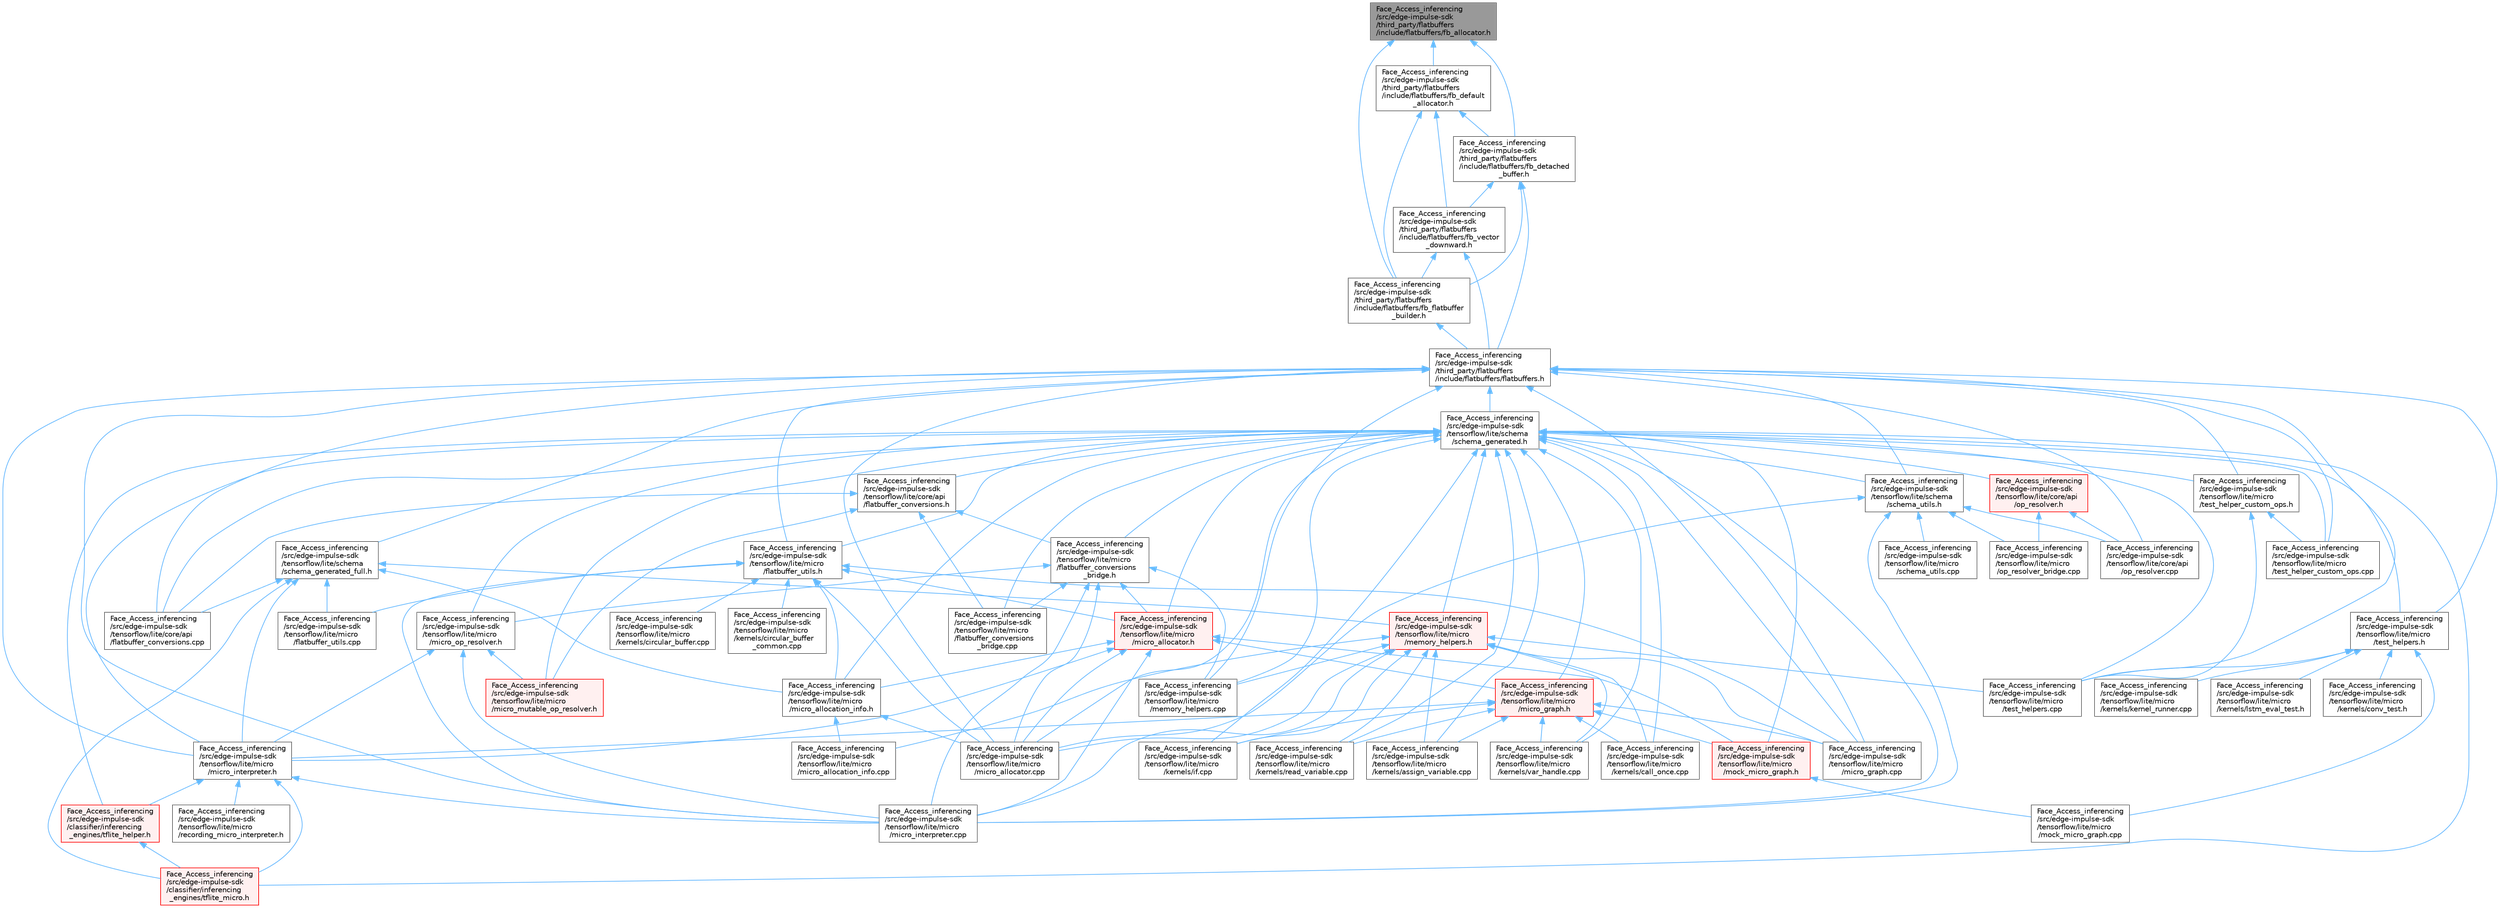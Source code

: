 digraph "Face_Access_inferencing/src/edge-impulse-sdk/third_party/flatbuffers/include/flatbuffers/fb_allocator.h"
{
 // LATEX_PDF_SIZE
  bgcolor="transparent";
  edge [fontname=Helvetica,fontsize=10,labelfontname=Helvetica,labelfontsize=10];
  node [fontname=Helvetica,fontsize=10,shape=box,height=0.2,width=0.4];
  Node1 [id="Node000001",label="Face_Access_inferencing\l/src/edge-impulse-sdk\l/third_party/flatbuffers\l/include/flatbuffers/fb_allocator.h",height=0.2,width=0.4,color="gray40", fillcolor="grey60", style="filled", fontcolor="black",tooltip=" "];
  Node1 -> Node2 [id="edge132_Node000001_Node000002",dir="back",color="steelblue1",style="solid",tooltip=" "];
  Node2 [id="Node000002",label="Face_Access_inferencing\l/src/edge-impulse-sdk\l/third_party/flatbuffers\l/include/flatbuffers/fb_default\l_allocator.h",height=0.2,width=0.4,color="grey40", fillcolor="white", style="filled",URL="$fb__default__allocator_8h.html",tooltip=" "];
  Node2 -> Node3 [id="edge133_Node000002_Node000003",dir="back",color="steelblue1",style="solid",tooltip=" "];
  Node3 [id="Node000003",label="Face_Access_inferencing\l/src/edge-impulse-sdk\l/third_party/flatbuffers\l/include/flatbuffers/fb_detached\l_buffer.h",height=0.2,width=0.4,color="grey40", fillcolor="white", style="filled",URL="$fb__detached__buffer_8h.html",tooltip=" "];
  Node3 -> Node4 [id="edge134_Node000003_Node000004",dir="back",color="steelblue1",style="solid",tooltip=" "];
  Node4 [id="Node000004",label="Face_Access_inferencing\l/src/edge-impulse-sdk\l/third_party/flatbuffers\l/include/flatbuffers/fb_flatbuffer\l_builder.h",height=0.2,width=0.4,color="grey40", fillcolor="white", style="filled",URL="$fb__flatbuffer__builder_8h.html",tooltip=" "];
  Node4 -> Node5 [id="edge135_Node000004_Node000005",dir="back",color="steelblue1",style="solid",tooltip=" "];
  Node5 [id="Node000005",label="Face_Access_inferencing\l/src/edge-impulse-sdk\l/third_party/flatbuffers\l/include/flatbuffers/flatbuffers.h",height=0.2,width=0.4,color="grey40", fillcolor="white", style="filled",URL="$_face___access__inferencing_2src_2edge-impulse-sdk_2third__party_2flatbuffers_2include_2flatbuffers_2flatbuffers_8h.html",tooltip=" "];
  Node5 -> Node6 [id="edge136_Node000005_Node000006",dir="back",color="steelblue1",style="solid",tooltip=" "];
  Node6 [id="Node000006",label="Face_Access_inferencing\l/src/edge-impulse-sdk\l/tensorflow/lite/core/api\l/flatbuffer_conversions.cpp",height=0.2,width=0.4,color="grey40", fillcolor="white", style="filled",URL="$_face___access__inferencing_2src_2edge-impulse-sdk_2tensorflow_2lite_2core_2api_2flatbuffer__conversions_8cpp.html",tooltip=" "];
  Node5 -> Node7 [id="edge137_Node000005_Node000007",dir="back",color="steelblue1",style="solid",tooltip=" "];
  Node7 [id="Node000007",label="Face_Access_inferencing\l/src/edge-impulse-sdk\l/tensorflow/lite/core/api\l/op_resolver.cpp",height=0.2,width=0.4,color="grey40", fillcolor="white", style="filled",URL="$_face___access__inferencing_2src_2edge-impulse-sdk_2tensorflow_2lite_2core_2api_2op__resolver_8cpp.html",tooltip=" "];
  Node5 -> Node8 [id="edge138_Node000005_Node000008",dir="back",color="steelblue1",style="solid",tooltip=" "];
  Node8 [id="Node000008",label="Face_Access_inferencing\l/src/edge-impulse-sdk\l/tensorflow/lite/micro\l/flatbuffer_utils.h",height=0.2,width=0.4,color="grey40", fillcolor="white", style="filled",URL="$_face___access__inferencing_2src_2edge-impulse-sdk_2tensorflow_2lite_2micro_2flatbuffer__utils_8h.html",tooltip=" "];
  Node8 -> Node9 [id="edge139_Node000008_Node000009",dir="back",color="steelblue1",style="solid",tooltip=" "];
  Node9 [id="Node000009",label="Face_Access_inferencing\l/src/edge-impulse-sdk\l/tensorflow/lite/micro\l/flatbuffer_utils.cpp",height=0.2,width=0.4,color="grey40", fillcolor="white", style="filled",URL="$_face___access__inferencing_2src_2edge-impulse-sdk_2tensorflow_2lite_2micro_2flatbuffer__utils_8cpp.html",tooltip=" "];
  Node8 -> Node10 [id="edge140_Node000008_Node000010",dir="back",color="steelblue1",style="solid",tooltip=" "];
  Node10 [id="Node000010",label="Face_Access_inferencing\l/src/edge-impulse-sdk\l/tensorflow/lite/micro\l/kernels/circular_buffer.cpp",height=0.2,width=0.4,color="grey40", fillcolor="white", style="filled",URL="$_face___access__inferencing_2src_2edge-impulse-sdk_2tensorflow_2lite_2micro_2kernels_2circular__buffer_8cpp.html",tooltip=" "];
  Node8 -> Node11 [id="edge141_Node000008_Node000011",dir="back",color="steelblue1",style="solid",tooltip=" "];
  Node11 [id="Node000011",label="Face_Access_inferencing\l/src/edge-impulse-sdk\l/tensorflow/lite/micro\l/kernels/circular_buffer\l_common.cpp",height=0.2,width=0.4,color="grey40", fillcolor="white", style="filled",URL="$_face___access__inferencing_2src_2edge-impulse-sdk_2tensorflow_2lite_2micro_2kernels_2circular__buffer__common_8cpp.html",tooltip=" "];
  Node8 -> Node12 [id="edge142_Node000008_Node000012",dir="back",color="steelblue1",style="solid",tooltip=" "];
  Node12 [id="Node000012",label="Face_Access_inferencing\l/src/edge-impulse-sdk\l/tensorflow/lite/micro\l/micro_allocation_info.h",height=0.2,width=0.4,color="grey40", fillcolor="white", style="filled",URL="$_face___access__inferencing_2src_2edge-impulse-sdk_2tensorflow_2lite_2micro_2micro__allocation__info_8h.html",tooltip=" "];
  Node12 -> Node13 [id="edge143_Node000012_Node000013",dir="back",color="steelblue1",style="solid",tooltip=" "];
  Node13 [id="Node000013",label="Face_Access_inferencing\l/src/edge-impulse-sdk\l/tensorflow/lite/micro\l/micro_allocation_info.cpp",height=0.2,width=0.4,color="grey40", fillcolor="white", style="filled",URL="$_face___access__inferencing_2src_2edge-impulse-sdk_2tensorflow_2lite_2micro_2micro__allocation__info_8cpp.html",tooltip=" "];
  Node12 -> Node14 [id="edge144_Node000012_Node000014",dir="back",color="steelblue1",style="solid",tooltip=" "];
  Node14 [id="Node000014",label="Face_Access_inferencing\l/src/edge-impulse-sdk\l/tensorflow/lite/micro\l/micro_allocator.cpp",height=0.2,width=0.4,color="grey40", fillcolor="white", style="filled",URL="$_face___access__inferencing_2src_2edge-impulse-sdk_2tensorflow_2lite_2micro_2micro__allocator_8cpp.html",tooltip=" "];
  Node8 -> Node14 [id="edge145_Node000008_Node000014",dir="back",color="steelblue1",style="solid",tooltip=" "];
  Node8 -> Node15 [id="edge146_Node000008_Node000015",dir="back",color="steelblue1",style="solid",tooltip=" "];
  Node15 [id="Node000015",label="Face_Access_inferencing\l/src/edge-impulse-sdk\l/tensorflow/lite/micro\l/micro_allocator.h",height=0.2,width=0.4,color="red", fillcolor="#FFF0F0", style="filled",URL="$_face___access__inferencing_2src_2edge-impulse-sdk_2tensorflow_2lite_2micro_2micro__allocator_8h.html",tooltip=" "];
  Node15 -> Node12 [id="edge147_Node000015_Node000012",dir="back",color="steelblue1",style="solid",tooltip=" "];
  Node15 -> Node14 [id="edge148_Node000015_Node000014",dir="back",color="steelblue1",style="solid",tooltip=" "];
  Node15 -> Node179 [id="edge149_Node000015_Node000179",dir="back",color="steelblue1",style="solid",tooltip=" "];
  Node179 [id="Node000179",label="Face_Access_inferencing\l/src/edge-impulse-sdk\l/tensorflow/lite/micro\l/micro_graph.h",height=0.2,width=0.4,color="red", fillcolor="#FFF0F0", style="filled",URL="$_face___access__inferencing_2src_2edge-impulse-sdk_2tensorflow_2lite_2micro_2micro__graph_8h.html",tooltip=" "];
  Node179 -> Node36 [id="edge150_Node000179_Node000036",dir="back",color="steelblue1",style="solid",tooltip=" "];
  Node36 [id="Node000036",label="Face_Access_inferencing\l/src/edge-impulse-sdk\l/tensorflow/lite/micro\l/kernels/assign_variable.cpp",height=0.2,width=0.4,color="grey40", fillcolor="white", style="filled",URL="$_face___access__inferencing_2src_2edge-impulse-sdk_2tensorflow_2lite_2micro_2kernels_2assign__variable_8cpp.html",tooltip=" "];
  Node179 -> Node24 [id="edge151_Node000179_Node000024",dir="back",color="steelblue1",style="solid",tooltip=" "];
  Node24 [id="Node000024",label="Face_Access_inferencing\l/src/edge-impulse-sdk\l/tensorflow/lite/micro\l/kernels/call_once.cpp",height=0.2,width=0.4,color="grey40", fillcolor="white", style="filled",URL="$_face___access__inferencing_2src_2edge-impulse-sdk_2tensorflow_2lite_2micro_2kernels_2call__once_8cpp.html",tooltip=" "];
  Node179 -> Node26 [id="edge152_Node000179_Node000026",dir="back",color="steelblue1",style="solid",tooltip=" "];
  Node26 [id="Node000026",label="Face_Access_inferencing\l/src/edge-impulse-sdk\l/tensorflow/lite/micro\l/kernels/if.cpp",height=0.2,width=0.4,color="grey40", fillcolor="white", style="filled",URL="$_face___access__inferencing_2src_2edge-impulse-sdk_2tensorflow_2lite_2micro_2kernels_2if_8cpp.html",tooltip=" "];
  Node179 -> Node140 [id="edge153_Node000179_Node000140",dir="back",color="steelblue1",style="solid",tooltip=" "];
  Node140 [id="Node000140",label="Face_Access_inferencing\l/src/edge-impulse-sdk\l/tensorflow/lite/micro\l/kernels/read_variable.cpp",height=0.2,width=0.4,color="grey40", fillcolor="white", style="filled",URL="$_face___access__inferencing_2src_2edge-impulse-sdk_2tensorflow_2lite_2micro_2kernels_2read__variable_8cpp.html",tooltip=" "];
  Node179 -> Node171 [id="edge154_Node000179_Node000171",dir="back",color="steelblue1",style="solid",tooltip=" "];
  Node171 [id="Node000171",label="Face_Access_inferencing\l/src/edge-impulse-sdk\l/tensorflow/lite/micro\l/kernels/var_handle.cpp",height=0.2,width=0.4,color="grey40", fillcolor="white", style="filled",URL="$_face___access__inferencing_2src_2edge-impulse-sdk_2tensorflow_2lite_2micro_2kernels_2var__handle_8cpp.html",tooltip=" "];
  Node179 -> Node180 [id="edge155_Node000179_Node000180",dir="back",color="steelblue1",style="solid",tooltip=" "];
  Node180 [id="Node000180",label="Face_Access_inferencing\l/src/edge-impulse-sdk\l/tensorflow/lite/micro\l/micro_graph.cpp",height=0.2,width=0.4,color="grey40", fillcolor="white", style="filled",URL="$_face___access__inferencing_2src_2edge-impulse-sdk_2tensorflow_2lite_2micro_2micro__graph_8cpp.html",tooltip=" "];
  Node179 -> Node176 [id="edge156_Node000179_Node000176",dir="back",color="steelblue1",style="solid",tooltip=" "];
  Node176 [id="Node000176",label="Face_Access_inferencing\l/src/edge-impulse-sdk\l/tensorflow/lite/micro\l/micro_interpreter.h",height=0.2,width=0.4,color="grey40", fillcolor="white", style="filled",URL="$_face___access__inferencing_2src_2edge-impulse-sdk_2tensorflow_2lite_2micro_2micro__interpreter_8h.html",tooltip=" "];
  Node176 -> Node94 [id="edge157_Node000176_Node000094",dir="back",color="steelblue1",style="solid",tooltip=" "];
  Node94 [id="Node000094",label="Face_Access_inferencing\l/src/edge-impulse-sdk\l/classifier/inferencing\l_engines/tflite_helper.h",height=0.2,width=0.4,color="red", fillcolor="#FFF0F0", style="filled",URL="$tflite__helper_8h.html",tooltip=" "];
  Node94 -> Node97 [id="edge158_Node000094_Node000097",dir="back",color="steelblue1",style="solid",tooltip=" "];
  Node97 [id="Node000097",label="Face_Access_inferencing\l/src/edge-impulse-sdk\l/classifier/inferencing\l_engines/tflite_micro.h",height=0.2,width=0.4,color="red", fillcolor="#FFF0F0", style="filled",URL="$tflite__micro_8h.html",tooltip=" "];
  Node176 -> Node97 [id="edge159_Node000176_Node000097",dir="back",color="steelblue1",style="solid",tooltip=" "];
  Node176 -> Node177 [id="edge160_Node000176_Node000177",dir="back",color="steelblue1",style="solid",tooltip=" "];
  Node177 [id="Node000177",label="Face_Access_inferencing\l/src/edge-impulse-sdk\l/tensorflow/lite/micro\l/micro_interpreter.cpp",height=0.2,width=0.4,color="grey40", fillcolor="white", style="filled",URL="$_face___access__inferencing_2src_2edge-impulse-sdk_2tensorflow_2lite_2micro_2micro__interpreter_8cpp.html",tooltip=" "];
  Node176 -> Node178 [id="edge161_Node000176_Node000178",dir="back",color="steelblue1",style="solid",tooltip=" "];
  Node178 [id="Node000178",label="Face_Access_inferencing\l/src/edge-impulse-sdk\l/tensorflow/lite/micro\l/recording_micro_interpreter.h",height=0.2,width=0.4,color="grey40", fillcolor="white", style="filled",URL="$_face___access__inferencing_2src_2edge-impulse-sdk_2tensorflow_2lite_2micro_2recording__micro__interpreter_8h.html",tooltip=" "];
  Node179 -> Node181 [id="edge162_Node000179_Node000181",dir="back",color="steelblue1",style="solid",tooltip=" "];
  Node181 [id="Node000181",label="Face_Access_inferencing\l/src/edge-impulse-sdk\l/tensorflow/lite/micro\l/mock_micro_graph.h",height=0.2,width=0.4,color="red", fillcolor="#FFF0F0", style="filled",URL="$_face___access__inferencing_2src_2edge-impulse-sdk_2tensorflow_2lite_2micro_2mock__micro__graph_8h.html",tooltip=" "];
  Node181 -> Node135 [id="edge163_Node000181_Node000135",dir="back",color="steelblue1",style="solid",tooltip=" "];
  Node135 [id="Node000135",label="Face_Access_inferencing\l/src/edge-impulse-sdk\l/tensorflow/lite/micro\l/mock_micro_graph.cpp",height=0.2,width=0.4,color="grey40", fillcolor="white", style="filled",URL="$_face___access__inferencing_2src_2edge-impulse-sdk_2tensorflow_2lite_2micro_2mock__micro__graph_8cpp.html",tooltip=" "];
  Node15 -> Node177 [id="edge164_Node000015_Node000177",dir="back",color="steelblue1",style="solid",tooltip=" "];
  Node15 -> Node176 [id="edge165_Node000015_Node000176",dir="back",color="steelblue1",style="solid",tooltip=" "];
  Node15 -> Node181 [id="edge166_Node000015_Node000181",dir="back",color="steelblue1",style="solid",tooltip=" "];
  Node8 -> Node180 [id="edge167_Node000008_Node000180",dir="back",color="steelblue1",style="solid",tooltip=" "];
  Node8 -> Node177 [id="edge168_Node000008_Node000177",dir="back",color="steelblue1",style="solid",tooltip=" "];
  Node5 -> Node186 [id="edge169_Node000005_Node000186",dir="back",color="steelblue1",style="solid",tooltip=" "];
  Node186 [id="Node000186",label="Face_Access_inferencing\l/src/edge-impulse-sdk\l/tensorflow/lite/micro\l/memory_helpers.cpp",height=0.2,width=0.4,color="grey40", fillcolor="white", style="filled",URL="$_face___access__inferencing_2src_2edge-impulse-sdk_2tensorflow_2lite_2micro_2memory__helpers_8cpp.html",tooltip=" "];
  Node5 -> Node14 [id="edge170_Node000005_Node000014",dir="back",color="steelblue1",style="solid",tooltip=" "];
  Node5 -> Node180 [id="edge171_Node000005_Node000180",dir="back",color="steelblue1",style="solid",tooltip=" "];
  Node5 -> Node177 [id="edge172_Node000005_Node000177",dir="back",color="steelblue1",style="solid",tooltip=" "];
  Node5 -> Node176 [id="edge173_Node000005_Node000176",dir="back",color="steelblue1",style="solid",tooltip=" "];
  Node5 -> Node131 [id="edge174_Node000005_Node000131",dir="back",color="steelblue1",style="solid",tooltip=" "];
  Node131 [id="Node000131",label="Face_Access_inferencing\l/src/edge-impulse-sdk\l/tensorflow/lite/micro\l/test_helper_custom_ops.cpp",height=0.2,width=0.4,color="grey40", fillcolor="white", style="filled",URL="$_face___access__inferencing_2src_2edge-impulse-sdk_2tensorflow_2lite_2micro_2test__helper__custom__ops_8cpp.html",tooltip=" "];
  Node5 -> Node132 [id="edge175_Node000005_Node000132",dir="back",color="steelblue1",style="solid",tooltip=" "];
  Node132 [id="Node000132",label="Face_Access_inferencing\l/src/edge-impulse-sdk\l/tensorflow/lite/micro\l/test_helper_custom_ops.h",height=0.2,width=0.4,color="grey40", fillcolor="white", style="filled",URL="$_face___access__inferencing_2src_2edge-impulse-sdk_2tensorflow_2lite_2micro_2test__helper__custom__ops_8h.html",tooltip=" "];
  Node132 -> Node131 [id="edge176_Node000132_Node000131",dir="back",color="steelblue1",style="solid",tooltip=" "];
  Node132 -> Node133 [id="edge177_Node000132_Node000133",dir="back",color="steelblue1",style="solid",tooltip=" "];
  Node133 [id="Node000133",label="Face_Access_inferencing\l/src/edge-impulse-sdk\l/tensorflow/lite/micro\l/test_helpers.cpp",height=0.2,width=0.4,color="grey40", fillcolor="white", style="filled",URL="$_face___access__inferencing_2src_2edge-impulse-sdk_2tensorflow_2lite_2micro_2test__helpers_8cpp.html",tooltip=" "];
  Node5 -> Node133 [id="edge178_Node000005_Node000133",dir="back",color="steelblue1",style="solid",tooltip=" "];
  Node5 -> Node134 [id="edge179_Node000005_Node000134",dir="back",color="steelblue1",style="solid",tooltip=" "];
  Node134 [id="Node000134",label="Face_Access_inferencing\l/src/edge-impulse-sdk\l/tensorflow/lite/micro\l/test_helpers.h",height=0.2,width=0.4,color="grey40", fillcolor="white", style="filled",URL="$_face___access__inferencing_2src_2edge-impulse-sdk_2tensorflow_2lite_2micro_2test__helpers_8h.html",tooltip=" "];
  Node134 -> Node20 [id="edge180_Node000134_Node000020",dir="back",color="steelblue1",style="solid",tooltip=" "];
  Node20 [id="Node000020",label="Face_Access_inferencing\l/src/edge-impulse-sdk\l/tensorflow/lite/micro\l/kernels/conv_test.h",height=0.2,width=0.4,color="grey40", fillcolor="white", style="filled",URL="$_face___access__inferencing_2src_2edge-impulse-sdk_2tensorflow_2lite_2micro_2kernels_2conv__test_8h.html",tooltip=" "];
  Node134 -> Node21 [id="edge181_Node000134_Node000021",dir="back",color="steelblue1",style="solid",tooltip=" "];
  Node21 [id="Node000021",label="Face_Access_inferencing\l/src/edge-impulse-sdk\l/tensorflow/lite/micro\l/kernels/kernel_runner.cpp",height=0.2,width=0.4,color="grey40", fillcolor="white", style="filled",URL="$_face___access__inferencing_2src_2edge-impulse-sdk_2tensorflow_2lite_2micro_2kernels_2kernel__runner_8cpp.html",tooltip=" "];
  Node134 -> Node80 [id="edge182_Node000134_Node000080",dir="back",color="steelblue1",style="solid",tooltip=" "];
  Node80 [id="Node000080",label="Face_Access_inferencing\l/src/edge-impulse-sdk\l/tensorflow/lite/micro\l/kernels/lstm_eval_test.h",height=0.2,width=0.4,color="grey40", fillcolor="white", style="filled",URL="$_face___access__inferencing_2src_2edge-impulse-sdk_2tensorflow_2lite_2micro_2kernels_2lstm__eval__test_8h.html",tooltip=" "];
  Node134 -> Node135 [id="edge183_Node000134_Node000135",dir="back",color="steelblue1",style="solid",tooltip=" "];
  Node134 -> Node133 [id="edge184_Node000134_Node000133",dir="back",color="steelblue1",style="solid",tooltip=" "];
  Node5 -> Node187 [id="edge185_Node000005_Node000187",dir="back",color="steelblue1",style="solid",tooltip=" "];
  Node187 [id="Node000187",label="Face_Access_inferencing\l/src/edge-impulse-sdk\l/tensorflow/lite/schema\l/schema_generated.h",height=0.2,width=0.4,color="grey40", fillcolor="white", style="filled",URL="$_face___access__inferencing_2src_2edge-impulse-sdk_2tensorflow_2lite_2schema_2schema__generated_8h.html",tooltip=" "];
  Node187 -> Node94 [id="edge186_Node000187_Node000094",dir="back",color="steelblue1",style="solid",tooltip=" "];
  Node187 -> Node97 [id="edge187_Node000187_Node000097",dir="back",color="steelblue1",style="solid",tooltip=" "];
  Node187 -> Node6 [id="edge188_Node000187_Node000006",dir="back",color="steelblue1",style="solid",tooltip=" "];
  Node187 -> Node188 [id="edge189_Node000187_Node000188",dir="back",color="steelblue1",style="solid",tooltip=" "];
  Node188 [id="Node000188",label="Face_Access_inferencing\l/src/edge-impulse-sdk\l/tensorflow/lite/core/api\l/flatbuffer_conversions.h",height=0.2,width=0.4,color="grey40", fillcolor="white", style="filled",URL="$_face___access__inferencing_2src_2edge-impulse-sdk_2tensorflow_2lite_2core_2api_2flatbuffer__conversions_8h.html",tooltip=" "];
  Node188 -> Node6 [id="edge190_Node000188_Node000006",dir="back",color="steelblue1",style="solid",tooltip=" "];
  Node188 -> Node189 [id="edge191_Node000188_Node000189",dir="back",color="steelblue1",style="solid",tooltip=" "];
  Node189 [id="Node000189",label="Face_Access_inferencing\l/src/edge-impulse-sdk\l/tensorflow/lite/micro\l/flatbuffer_conversions\l_bridge.cpp",height=0.2,width=0.4,color="grey40", fillcolor="white", style="filled",URL="$_face___access__inferencing_2src_2edge-impulse-sdk_2tensorflow_2lite_2micro_2flatbuffer__conversions__bridge_8cpp.html",tooltip=" "];
  Node188 -> Node190 [id="edge192_Node000188_Node000190",dir="back",color="steelblue1",style="solid",tooltip=" "];
  Node190 [id="Node000190",label="Face_Access_inferencing\l/src/edge-impulse-sdk\l/tensorflow/lite/micro\l/flatbuffer_conversions\l_bridge.h",height=0.2,width=0.4,color="grey40", fillcolor="white", style="filled",URL="$_face___access__inferencing_2src_2edge-impulse-sdk_2tensorflow_2lite_2micro_2flatbuffer__conversions__bridge_8h.html",tooltip=" "];
  Node190 -> Node189 [id="edge193_Node000190_Node000189",dir="back",color="steelblue1",style="solid",tooltip=" "];
  Node190 -> Node186 [id="edge194_Node000190_Node000186",dir="back",color="steelblue1",style="solid",tooltip=" "];
  Node190 -> Node14 [id="edge195_Node000190_Node000014",dir="back",color="steelblue1",style="solid",tooltip=" "];
  Node190 -> Node15 [id="edge196_Node000190_Node000015",dir="back",color="steelblue1",style="solid",tooltip=" "];
  Node190 -> Node177 [id="edge197_Node000190_Node000177",dir="back",color="steelblue1",style="solid",tooltip=" "];
  Node190 -> Node191 [id="edge198_Node000190_Node000191",dir="back",color="steelblue1",style="solid",tooltip=" "];
  Node191 [id="Node000191",label="Face_Access_inferencing\l/src/edge-impulse-sdk\l/tensorflow/lite/micro\l/micro_op_resolver.h",height=0.2,width=0.4,color="grey40", fillcolor="white", style="filled",URL="$_face___access__inferencing_2src_2edge-impulse-sdk_2tensorflow_2lite_2micro_2micro__op__resolver_8h.html",tooltip=" "];
  Node191 -> Node177 [id="edge199_Node000191_Node000177",dir="back",color="steelblue1",style="solid",tooltip=" "];
  Node191 -> Node176 [id="edge200_Node000191_Node000176",dir="back",color="steelblue1",style="solid",tooltip=" "];
  Node191 -> Node92 [id="edge201_Node000191_Node000092",dir="back",color="steelblue1",style="solid",tooltip=" "];
  Node92 [id="Node000092",label="Face_Access_inferencing\l/src/edge-impulse-sdk\l/tensorflow/lite/micro\l/micro_mutable_op_resolver.h",height=0.2,width=0.4,color="red", fillcolor="#FFF0F0", style="filled",URL="$_face___access__inferencing_2src_2edge-impulse-sdk_2tensorflow_2lite_2micro_2micro__mutable__op__resolver_8h.html",tooltip=" "];
  Node188 -> Node92 [id="edge202_Node000188_Node000092",dir="back",color="steelblue1",style="solid",tooltip=" "];
  Node187 -> Node192 [id="edge203_Node000187_Node000192",dir="back",color="steelblue1",style="solid",tooltip=" "];
  Node192 [id="Node000192",label="Face_Access_inferencing\l/src/edge-impulse-sdk\l/tensorflow/lite/core/api\l/op_resolver.h",height=0.2,width=0.4,color="red", fillcolor="#FFF0F0", style="filled",URL="$_face___access__inferencing_2src_2edge-impulse-sdk_2tensorflow_2lite_2core_2api_2op__resolver_8h.html",tooltip=" "];
  Node192 -> Node7 [id="edge204_Node000192_Node000007",dir="back",color="steelblue1",style="solid",tooltip=" "];
  Node192 -> Node193 [id="edge205_Node000192_Node000193",dir="back",color="steelblue1",style="solid",tooltip=" "];
  Node193 [id="Node000193",label="Face_Access_inferencing\l/src/edge-impulse-sdk\l/tensorflow/lite/micro\l/op_resolver_bridge.cpp",height=0.2,width=0.4,color="grey40", fillcolor="white", style="filled",URL="$_face___access__inferencing_2src_2edge-impulse-sdk_2tensorflow_2lite_2micro_2op__resolver__bridge_8cpp.html",tooltip=" "];
  Node187 -> Node189 [id="edge206_Node000187_Node000189",dir="back",color="steelblue1",style="solid",tooltip=" "];
  Node187 -> Node190 [id="edge207_Node000187_Node000190",dir="back",color="steelblue1",style="solid",tooltip=" "];
  Node187 -> Node8 [id="edge208_Node000187_Node000008",dir="back",color="steelblue1",style="solid",tooltip=" "];
  Node187 -> Node36 [id="edge209_Node000187_Node000036",dir="back",color="steelblue1",style="solid",tooltip=" "];
  Node187 -> Node24 [id="edge210_Node000187_Node000024",dir="back",color="steelblue1",style="solid",tooltip=" "];
  Node187 -> Node26 [id="edge211_Node000187_Node000026",dir="back",color="steelblue1",style="solid",tooltip=" "];
  Node187 -> Node140 [id="edge212_Node000187_Node000140",dir="back",color="steelblue1",style="solid",tooltip=" "];
  Node187 -> Node171 [id="edge213_Node000187_Node000171",dir="back",color="steelblue1",style="solid",tooltip=" "];
  Node187 -> Node186 [id="edge214_Node000187_Node000186",dir="back",color="steelblue1",style="solid",tooltip=" "];
  Node187 -> Node195 [id="edge215_Node000187_Node000195",dir="back",color="steelblue1",style="solid",tooltip=" "];
  Node195 [id="Node000195",label="Face_Access_inferencing\l/src/edge-impulse-sdk\l/tensorflow/lite/micro\l/memory_helpers.h",height=0.2,width=0.4,color="red", fillcolor="#FFF0F0", style="filled",URL="$_face___access__inferencing_2src_2edge-impulse-sdk_2tensorflow_2lite_2micro_2memory__helpers_8h.html",tooltip=" "];
  Node195 -> Node36 [id="edge216_Node000195_Node000036",dir="back",color="steelblue1",style="solid",tooltip=" "];
  Node195 -> Node24 [id="edge217_Node000195_Node000024",dir="back",color="steelblue1",style="solid",tooltip=" "];
  Node195 -> Node26 [id="edge218_Node000195_Node000026",dir="back",color="steelblue1",style="solid",tooltip=" "];
  Node195 -> Node140 [id="edge219_Node000195_Node000140",dir="back",color="steelblue1",style="solid",tooltip=" "];
  Node195 -> Node171 [id="edge220_Node000195_Node000171",dir="back",color="steelblue1",style="solid",tooltip=" "];
  Node195 -> Node186 [id="edge221_Node000195_Node000186",dir="back",color="steelblue1",style="solid",tooltip=" "];
  Node195 -> Node13 [id="edge222_Node000195_Node000013",dir="back",color="steelblue1",style="solid",tooltip=" "];
  Node195 -> Node14 [id="edge223_Node000195_Node000014",dir="back",color="steelblue1",style="solid",tooltip=" "];
  Node195 -> Node180 [id="edge224_Node000195_Node000180",dir="back",color="steelblue1",style="solid",tooltip=" "];
  Node195 -> Node177 [id="edge225_Node000195_Node000177",dir="back",color="steelblue1",style="solid",tooltip=" "];
  Node195 -> Node133 [id="edge226_Node000195_Node000133",dir="back",color="steelblue1",style="solid",tooltip=" "];
  Node187 -> Node12 [id="edge227_Node000187_Node000012",dir="back",color="steelblue1",style="solid",tooltip=" "];
  Node187 -> Node14 [id="edge228_Node000187_Node000014",dir="back",color="steelblue1",style="solid",tooltip=" "];
  Node187 -> Node15 [id="edge229_Node000187_Node000015",dir="back",color="steelblue1",style="solid",tooltip=" "];
  Node187 -> Node180 [id="edge230_Node000187_Node000180",dir="back",color="steelblue1",style="solid",tooltip=" "];
  Node187 -> Node179 [id="edge231_Node000187_Node000179",dir="back",color="steelblue1",style="solid",tooltip=" "];
  Node187 -> Node177 [id="edge232_Node000187_Node000177",dir="back",color="steelblue1",style="solid",tooltip=" "];
  Node187 -> Node176 [id="edge233_Node000187_Node000176",dir="back",color="steelblue1",style="solid",tooltip=" "];
  Node187 -> Node92 [id="edge234_Node000187_Node000092",dir="back",color="steelblue1",style="solid",tooltip=" "];
  Node187 -> Node191 [id="edge235_Node000187_Node000191",dir="back",color="steelblue1",style="solid",tooltip=" "];
  Node187 -> Node181 [id="edge236_Node000187_Node000181",dir="back",color="steelblue1",style="solid",tooltip=" "];
  Node187 -> Node131 [id="edge237_Node000187_Node000131",dir="back",color="steelblue1",style="solid",tooltip=" "];
  Node187 -> Node132 [id="edge238_Node000187_Node000132",dir="back",color="steelblue1",style="solid",tooltip=" "];
  Node187 -> Node133 [id="edge239_Node000187_Node000133",dir="back",color="steelblue1",style="solid",tooltip=" "];
  Node187 -> Node134 [id="edge240_Node000187_Node000134",dir="back",color="steelblue1",style="solid",tooltip=" "];
  Node187 -> Node200 [id="edge241_Node000187_Node000200",dir="back",color="steelblue1",style="solid",tooltip=" "];
  Node200 [id="Node000200",label="Face_Access_inferencing\l/src/edge-impulse-sdk\l/tensorflow/lite/schema\l/schema_utils.h",height=0.2,width=0.4,color="grey40", fillcolor="white", style="filled",URL="$_face___access__inferencing_2src_2edge-impulse-sdk_2tensorflow_2lite_2schema_2schema__utils_8h.html",tooltip=" "];
  Node200 -> Node7 [id="edge242_Node000200_Node000007",dir="back",color="steelblue1",style="solid",tooltip=" "];
  Node200 -> Node14 [id="edge243_Node000200_Node000014",dir="back",color="steelblue1",style="solid",tooltip=" "];
  Node200 -> Node177 [id="edge244_Node000200_Node000177",dir="back",color="steelblue1",style="solid",tooltip=" "];
  Node200 -> Node193 [id="edge245_Node000200_Node000193",dir="back",color="steelblue1",style="solid",tooltip=" "];
  Node200 -> Node201 [id="edge246_Node000200_Node000201",dir="back",color="steelblue1",style="solid",tooltip=" "];
  Node201 [id="Node000201",label="Face_Access_inferencing\l/src/edge-impulse-sdk\l/tensorflow/lite/micro\l/schema_utils.cpp",height=0.2,width=0.4,color="grey40", fillcolor="white", style="filled",URL="$_face___access__inferencing_2src_2edge-impulse-sdk_2tensorflow_2lite_2micro_2schema__utils_8cpp.html",tooltip=" "];
  Node5 -> Node202 [id="edge247_Node000005_Node000202",dir="back",color="steelblue1",style="solid",tooltip=" "];
  Node202 [id="Node000202",label="Face_Access_inferencing\l/src/edge-impulse-sdk\l/tensorflow/lite/schema\l/schema_generated_full.h",height=0.2,width=0.4,color="grey40", fillcolor="white", style="filled",URL="$schema__generated__full_8h.html",tooltip=" "];
  Node202 -> Node97 [id="edge248_Node000202_Node000097",dir="back",color="steelblue1",style="solid",tooltip=" "];
  Node202 -> Node6 [id="edge249_Node000202_Node000006",dir="back",color="steelblue1",style="solid",tooltip=" "];
  Node202 -> Node9 [id="edge250_Node000202_Node000009",dir="back",color="steelblue1",style="solid",tooltip=" "];
  Node202 -> Node195 [id="edge251_Node000202_Node000195",dir="back",color="steelblue1",style="solid",tooltip=" "];
  Node202 -> Node12 [id="edge252_Node000202_Node000012",dir="back",color="steelblue1",style="solid",tooltip=" "];
  Node202 -> Node176 [id="edge253_Node000202_Node000176",dir="back",color="steelblue1",style="solid",tooltip=" "];
  Node5 -> Node200 [id="edge254_Node000005_Node000200",dir="back",color="steelblue1",style="solid",tooltip=" "];
  Node3 -> Node203 [id="edge255_Node000003_Node000203",dir="back",color="steelblue1",style="solid",tooltip=" "];
  Node203 [id="Node000203",label="Face_Access_inferencing\l/src/edge-impulse-sdk\l/third_party/flatbuffers\l/include/flatbuffers/fb_vector\l_downward.h",height=0.2,width=0.4,color="grey40", fillcolor="white", style="filled",URL="$fb__vector__downward_8h.html",tooltip=" "];
  Node203 -> Node4 [id="edge256_Node000203_Node000004",dir="back",color="steelblue1",style="solid",tooltip=" "];
  Node203 -> Node5 [id="edge257_Node000203_Node000005",dir="back",color="steelblue1",style="solid",tooltip=" "];
  Node3 -> Node5 [id="edge258_Node000003_Node000005",dir="back",color="steelblue1",style="solid",tooltip=" "];
  Node2 -> Node4 [id="edge259_Node000002_Node000004",dir="back",color="steelblue1",style="solid",tooltip=" "];
  Node2 -> Node203 [id="edge260_Node000002_Node000203",dir="back",color="steelblue1",style="solid",tooltip=" "];
  Node1 -> Node3 [id="edge261_Node000001_Node000003",dir="back",color="steelblue1",style="solid",tooltip=" "];
  Node1 -> Node4 [id="edge262_Node000001_Node000004",dir="back",color="steelblue1",style="solid",tooltip=" "];
}
